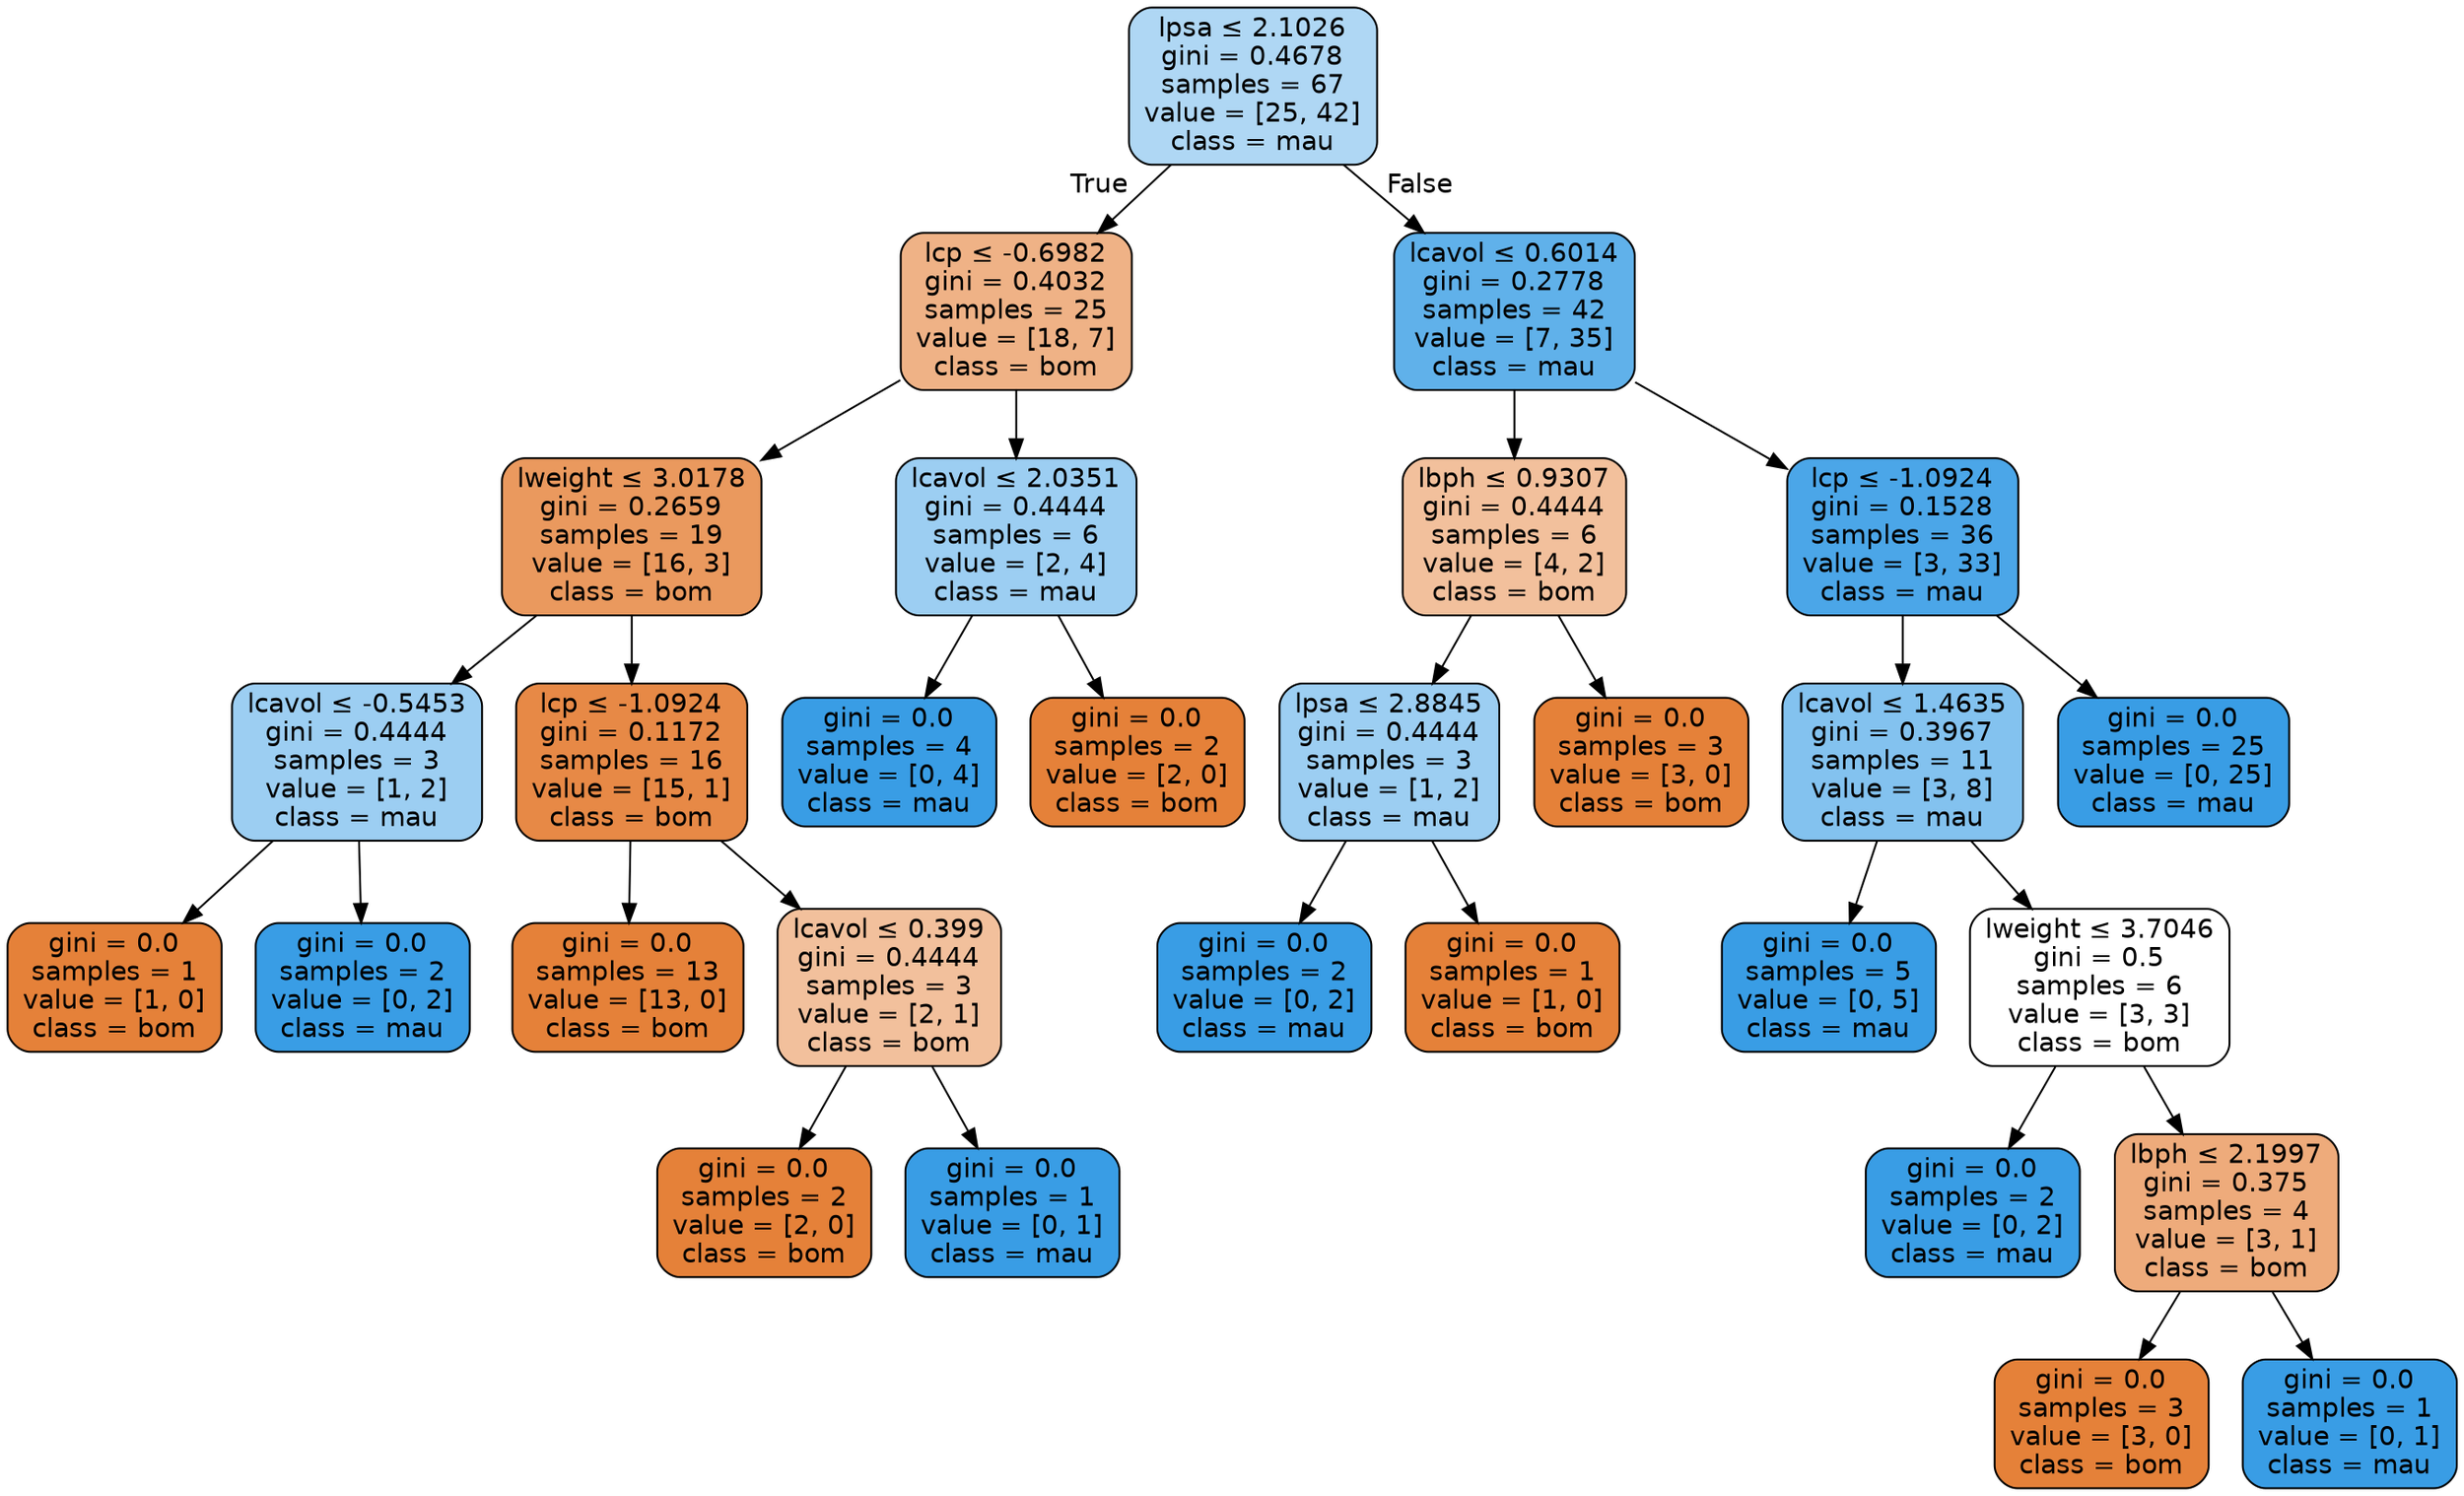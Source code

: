 digraph Tree {
node [shape=box, style="filled, rounded", color="black", fontname=helvetica] ;
edge [fontname=helvetica] ;
0 [label=<lpsa &le; 2.1026<br/>gini = 0.4678<br/>samples = 67<br/>value = [25, 42]<br/>class = mau>, fillcolor="#399de567"] ;
1 [label=<lcp &le; -0.6982<br/>gini = 0.4032<br/>samples = 25<br/>value = [18, 7]<br/>class = bom>, fillcolor="#e581399c"] ;
0 -> 1 [labeldistance=2.5, labelangle=45, headlabel="True"] ;
2 [label=<lweight &le; 3.0178<br/>gini = 0.2659<br/>samples = 19<br/>value = [16, 3]<br/>class = bom>, fillcolor="#e58139cf"] ;
1 -> 2 ;
3 [label=<lcavol &le; -0.5453<br/>gini = 0.4444<br/>samples = 3<br/>value = [1, 2]<br/>class = mau>, fillcolor="#399de57f"] ;
2 -> 3 ;
4 [label=<gini = 0.0<br/>samples = 1<br/>value = [1, 0]<br/>class = bom>, fillcolor="#e58139ff"] ;
3 -> 4 ;
5 [label=<gini = 0.0<br/>samples = 2<br/>value = [0, 2]<br/>class = mau>, fillcolor="#399de5ff"] ;
3 -> 5 ;
6 [label=<lcp &le; -1.0924<br/>gini = 0.1172<br/>samples = 16<br/>value = [15, 1]<br/>class = bom>, fillcolor="#e58139ee"] ;
2 -> 6 ;
7 [label=<gini = 0.0<br/>samples = 13<br/>value = [13, 0]<br/>class = bom>, fillcolor="#e58139ff"] ;
6 -> 7 ;
8 [label=<lcavol &le; 0.399<br/>gini = 0.4444<br/>samples = 3<br/>value = [2, 1]<br/>class = bom>, fillcolor="#e581397f"] ;
6 -> 8 ;
9 [label=<gini = 0.0<br/>samples = 2<br/>value = [2, 0]<br/>class = bom>, fillcolor="#e58139ff"] ;
8 -> 9 ;
10 [label=<gini = 0.0<br/>samples = 1<br/>value = [0, 1]<br/>class = mau>, fillcolor="#399de5ff"] ;
8 -> 10 ;
11 [label=<lcavol &le; 2.0351<br/>gini = 0.4444<br/>samples = 6<br/>value = [2, 4]<br/>class = mau>, fillcolor="#399de57f"] ;
1 -> 11 ;
12 [label=<gini = 0.0<br/>samples = 4<br/>value = [0, 4]<br/>class = mau>, fillcolor="#399de5ff"] ;
11 -> 12 ;
13 [label=<gini = 0.0<br/>samples = 2<br/>value = [2, 0]<br/>class = bom>, fillcolor="#e58139ff"] ;
11 -> 13 ;
14 [label=<lcavol &le; 0.6014<br/>gini = 0.2778<br/>samples = 42<br/>value = [7, 35]<br/>class = mau>, fillcolor="#399de5cc"] ;
0 -> 14 [labeldistance=2.5, labelangle=-45, headlabel="False"] ;
15 [label=<lbph &le; 0.9307<br/>gini = 0.4444<br/>samples = 6<br/>value = [4, 2]<br/>class = bom>, fillcolor="#e581397f"] ;
14 -> 15 ;
16 [label=<lpsa &le; 2.8845<br/>gini = 0.4444<br/>samples = 3<br/>value = [1, 2]<br/>class = mau>, fillcolor="#399de57f"] ;
15 -> 16 ;
17 [label=<gini = 0.0<br/>samples = 2<br/>value = [0, 2]<br/>class = mau>, fillcolor="#399de5ff"] ;
16 -> 17 ;
18 [label=<gini = 0.0<br/>samples = 1<br/>value = [1, 0]<br/>class = bom>, fillcolor="#e58139ff"] ;
16 -> 18 ;
19 [label=<gini = 0.0<br/>samples = 3<br/>value = [3, 0]<br/>class = bom>, fillcolor="#e58139ff"] ;
15 -> 19 ;
20 [label=<lcp &le; -1.0924<br/>gini = 0.1528<br/>samples = 36<br/>value = [3, 33]<br/>class = mau>, fillcolor="#399de5e8"] ;
14 -> 20 ;
21 [label=<lcavol &le; 1.4635<br/>gini = 0.3967<br/>samples = 11<br/>value = [3, 8]<br/>class = mau>, fillcolor="#399de59f"] ;
20 -> 21 ;
22 [label=<gini = 0.0<br/>samples = 5<br/>value = [0, 5]<br/>class = mau>, fillcolor="#399de5ff"] ;
21 -> 22 ;
23 [label=<lweight &le; 3.7046<br/>gini = 0.5<br/>samples = 6<br/>value = [3, 3]<br/>class = bom>, fillcolor="#e5813900"] ;
21 -> 23 ;
24 [label=<gini = 0.0<br/>samples = 2<br/>value = [0, 2]<br/>class = mau>, fillcolor="#399de5ff"] ;
23 -> 24 ;
25 [label=<lbph &le; 2.1997<br/>gini = 0.375<br/>samples = 4<br/>value = [3, 1]<br/>class = bom>, fillcolor="#e58139aa"] ;
23 -> 25 ;
26 [label=<gini = 0.0<br/>samples = 3<br/>value = [3, 0]<br/>class = bom>, fillcolor="#e58139ff"] ;
25 -> 26 ;
27 [label=<gini = 0.0<br/>samples = 1<br/>value = [0, 1]<br/>class = mau>, fillcolor="#399de5ff"] ;
25 -> 27 ;
28 [label=<gini = 0.0<br/>samples = 25<br/>value = [0, 25]<br/>class = mau>, fillcolor="#399de5ff"] ;
20 -> 28 ;
}

